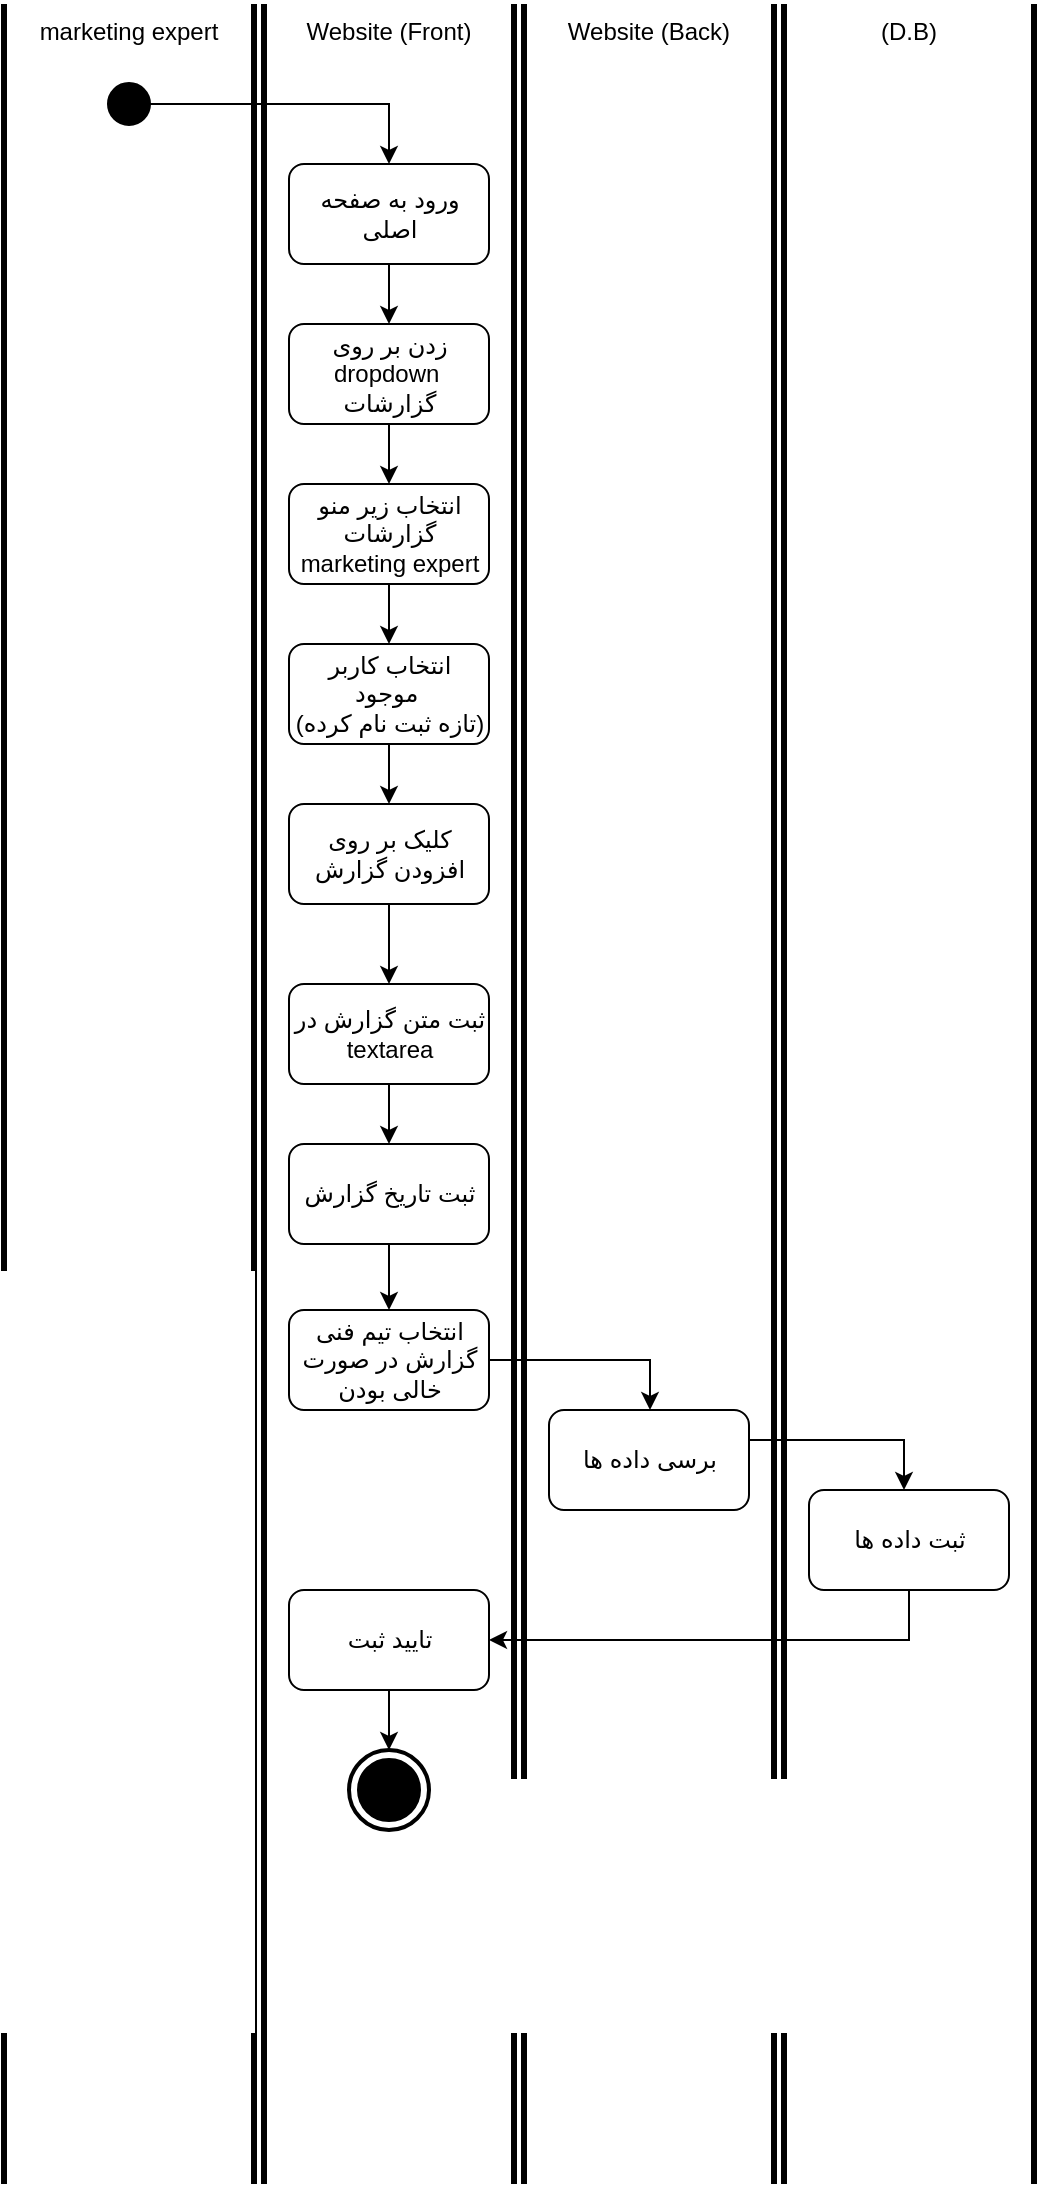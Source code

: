 <mxfile version="24.5.2" type="device">
  <diagram name="Page-1" id="LA9-Y1V1zJIlQjxkmPLj">
    <mxGraphModel dx="2769" dy="3095" grid="1" gridSize="10" guides="1" tooltips="1" connect="1" arrows="1" fold="1" page="1" pageScale="1" pageWidth="827" pageHeight="1169" math="0" shadow="0">
      <root>
        <mxCell id="0" />
        <mxCell id="1" parent="0" />
        <mxCell id="jvpaFaB3sVlppenhrqSz-1" value="marketing expert" style="html=1;shape=mxgraph.sysml.actPart;strokeWidth=3;verticalAlign=top;rotation=0;whiteSpace=wrap;" vertex="1" parent="1">
          <mxGeometry x="2637" y="20" width="125" height="1090" as="geometry" />
        </mxCell>
        <mxCell id="jvpaFaB3sVlppenhrqSz-2" value="Website (Front)" style="html=1;shape=mxgraph.sysml.actPart;strokeWidth=3;verticalAlign=top;rotation=0;whiteSpace=wrap;" vertex="1" parent="1">
          <mxGeometry x="2767" y="20" width="125" height="1090" as="geometry" />
        </mxCell>
        <mxCell id="jvpaFaB3sVlppenhrqSz-3" value="Website (Back)" style="html=1;shape=mxgraph.sysml.actPart;strokeWidth=3;verticalAlign=top;rotation=0;whiteSpace=wrap;" vertex="1" parent="1">
          <mxGeometry x="2897" y="20" width="125" height="1090" as="geometry" />
        </mxCell>
        <mxCell id="jvpaFaB3sVlppenhrqSz-4" value="(D.B)" style="html=1;shape=mxgraph.sysml.actPart;strokeWidth=3;verticalAlign=top;rotation=0;whiteSpace=wrap;" vertex="1" parent="1">
          <mxGeometry x="3027" y="20" width="125" height="1090" as="geometry" />
        </mxCell>
        <mxCell id="jvpaFaB3sVlppenhrqSz-5" style="edgeStyle=orthogonalEdgeStyle;rounded=0;orthogonalLoop=1;jettySize=auto;html=1;" edge="1" parent="1" source="jvpaFaB3sVlppenhrqSz-6" target="jvpaFaB3sVlppenhrqSz-10">
          <mxGeometry relative="1" as="geometry" />
        </mxCell>
        <mxCell id="jvpaFaB3sVlppenhrqSz-6" value="ورود به صفحه اصلی" style="shape=rect;html=1;rounded=1;whiteSpace=wrap;align=center;" vertex="1" parent="1">
          <mxGeometry x="2779.5" y="100" width="100" height="50" as="geometry" />
        </mxCell>
        <mxCell id="jvpaFaB3sVlppenhrqSz-7" style="edgeStyle=orthogonalEdgeStyle;rounded=0;orthogonalLoop=1;jettySize=auto;html=1;" edge="1" parent="1" source="jvpaFaB3sVlppenhrqSz-8" target="jvpaFaB3sVlppenhrqSz-6">
          <mxGeometry relative="1" as="geometry" />
        </mxCell>
        <mxCell id="jvpaFaB3sVlppenhrqSz-8" value="" style="shape=ellipse;html=1;fillColor=strokeColor;strokeWidth=2;verticalLabelPosition=bottom;verticalAlignment=top;perimeter=ellipsePerimeter;" vertex="1" parent="1">
          <mxGeometry x="2689.5" y="60" width="20" height="20" as="geometry" />
        </mxCell>
        <mxCell id="jvpaFaB3sVlppenhrqSz-9" style="edgeStyle=orthogonalEdgeStyle;rounded=0;orthogonalLoop=1;jettySize=auto;html=1;" edge="1" parent="1" source="jvpaFaB3sVlppenhrqSz-10" target="jvpaFaB3sVlppenhrqSz-20">
          <mxGeometry relative="1" as="geometry" />
        </mxCell>
        <mxCell id="jvpaFaB3sVlppenhrqSz-10" value="زدن بر روی dropdown&amp;nbsp;&lt;div&gt;گزارشات&lt;/div&gt;" style="shape=rect;html=1;rounded=1;whiteSpace=wrap;align=center;" vertex="1" parent="1">
          <mxGeometry x="2779.5" y="180" width="100" height="50" as="geometry" />
        </mxCell>
        <mxCell id="jvpaFaB3sVlppenhrqSz-11" style="edgeStyle=orthogonalEdgeStyle;rounded=0;orthogonalLoop=1;jettySize=auto;html=1;" edge="1" parent="1" source="jvpaFaB3sVlppenhrqSz-12" target="jvpaFaB3sVlppenhrqSz-14">
          <mxGeometry relative="1" as="geometry" />
        </mxCell>
        <mxCell id="jvpaFaB3sVlppenhrqSz-12" value="انتخاب کاربر موجود&amp;nbsp;&lt;br&gt;(تازه ثبت نام کرده)" style="shape=rect;html=1;rounded=1;whiteSpace=wrap;align=center;" vertex="1" parent="1">
          <mxGeometry x="2779.5" y="340" width="100" height="50" as="geometry" />
        </mxCell>
        <mxCell id="jvpaFaB3sVlppenhrqSz-13" style="edgeStyle=orthogonalEdgeStyle;rounded=0;orthogonalLoop=1;jettySize=auto;html=1;" edge="1" parent="1" source="jvpaFaB3sVlppenhrqSz-14" target="jvpaFaB3sVlppenhrqSz-16">
          <mxGeometry relative="1" as="geometry" />
        </mxCell>
        <mxCell id="jvpaFaB3sVlppenhrqSz-14" value="کلیک بر روی&lt;br&gt;افزودن گزارش" style="shape=rect;html=1;rounded=1;whiteSpace=wrap;align=center;" vertex="1" parent="1">
          <mxGeometry x="2779.5" y="420" width="100" height="50" as="geometry" />
        </mxCell>
        <mxCell id="jvpaFaB3sVlppenhrqSz-15" value="" style="edgeStyle=orthogonalEdgeStyle;rounded=0;orthogonalLoop=1;jettySize=auto;html=1;" edge="1" parent="1" source="jvpaFaB3sVlppenhrqSz-16" target="jvpaFaB3sVlppenhrqSz-18">
          <mxGeometry relative="1" as="geometry" />
        </mxCell>
        <mxCell id="jvpaFaB3sVlppenhrqSz-16" value="ثبت متن گزارش در textarea" style="shape=rect;html=1;rounded=1;whiteSpace=wrap;align=center;" vertex="1" parent="1">
          <mxGeometry x="2779.5" y="510" width="100" height="50" as="geometry" />
        </mxCell>
        <mxCell id="jvpaFaB3sVlppenhrqSz-17" style="edgeStyle=orthogonalEdgeStyle;rounded=0;orthogonalLoop=1;jettySize=auto;html=1;" edge="1" parent="1" source="jvpaFaB3sVlppenhrqSz-18" target="jvpaFaB3sVlppenhrqSz-22">
          <mxGeometry relative="1" as="geometry" />
        </mxCell>
        <mxCell id="jvpaFaB3sVlppenhrqSz-18" value="ثبت تاریخ گزارش" style="shape=rect;html=1;rounded=1;whiteSpace=wrap;align=center;" vertex="1" parent="1">
          <mxGeometry x="2779.5" y="590" width="100" height="50" as="geometry" />
        </mxCell>
        <mxCell id="jvpaFaB3sVlppenhrqSz-19" style="edgeStyle=orthogonalEdgeStyle;rounded=0;orthogonalLoop=1;jettySize=auto;html=1;" edge="1" parent="1" source="jvpaFaB3sVlppenhrqSz-20" target="jvpaFaB3sVlppenhrqSz-12">
          <mxGeometry relative="1" as="geometry" />
        </mxCell>
        <mxCell id="jvpaFaB3sVlppenhrqSz-20" value="انتخاب زیر منو&lt;br&gt;گزارشات marketing expert" style="shape=rect;html=1;rounded=1;whiteSpace=wrap;align=center;" vertex="1" parent="1">
          <mxGeometry x="2779.5" y="260" width="100" height="50" as="geometry" />
        </mxCell>
        <mxCell id="jvpaFaB3sVlppenhrqSz-21" style="edgeStyle=orthogonalEdgeStyle;rounded=0;orthogonalLoop=1;jettySize=auto;html=1;" edge="1" parent="1" source="jvpaFaB3sVlppenhrqSz-22" target="jvpaFaB3sVlppenhrqSz-24">
          <mxGeometry relative="1" as="geometry">
            <Array as="points">
              <mxPoint x="2960" y="698" />
            </Array>
          </mxGeometry>
        </mxCell>
        <mxCell id="jvpaFaB3sVlppenhrqSz-22" value="انتخاب تیم فنی گزارش در صورت خالی بودن" style="shape=rect;html=1;rounded=1;whiteSpace=wrap;align=center;" vertex="1" parent="1">
          <mxGeometry x="2779.5" y="673" width="100" height="50" as="geometry" />
        </mxCell>
        <mxCell id="jvpaFaB3sVlppenhrqSz-23" style="edgeStyle=orthogonalEdgeStyle;rounded=0;orthogonalLoop=1;jettySize=auto;html=1;" edge="1" parent="1" source="jvpaFaB3sVlppenhrqSz-24" target="jvpaFaB3sVlppenhrqSz-26">
          <mxGeometry relative="1" as="geometry">
            <Array as="points">
              <mxPoint x="3087" y="738" />
            </Array>
          </mxGeometry>
        </mxCell>
        <mxCell id="jvpaFaB3sVlppenhrqSz-24" value="برسی داده ها" style="shape=rect;html=1;rounded=1;whiteSpace=wrap;align=center;" vertex="1" parent="1">
          <mxGeometry x="2909.5" y="723" width="100" height="50" as="geometry" />
        </mxCell>
        <mxCell id="jvpaFaB3sVlppenhrqSz-25" style="edgeStyle=orthogonalEdgeStyle;rounded=0;orthogonalLoop=1;jettySize=auto;html=1;" edge="1" parent="1" source="jvpaFaB3sVlppenhrqSz-26" target="jvpaFaB3sVlppenhrqSz-28">
          <mxGeometry relative="1" as="geometry">
            <Array as="points">
              <mxPoint x="3090" y="838" />
            </Array>
          </mxGeometry>
        </mxCell>
        <mxCell id="jvpaFaB3sVlppenhrqSz-26" value="ثبت داده ها" style="shape=rect;html=1;rounded=1;whiteSpace=wrap;align=center;" vertex="1" parent="1">
          <mxGeometry x="3039.5" y="763" width="100" height="50" as="geometry" />
        </mxCell>
        <mxCell id="jvpaFaB3sVlppenhrqSz-27" style="edgeStyle=orthogonalEdgeStyle;rounded=0;orthogonalLoop=1;jettySize=auto;html=1;" edge="1" parent="1" source="jvpaFaB3sVlppenhrqSz-28" target="jvpaFaB3sVlppenhrqSz-29">
          <mxGeometry relative="1" as="geometry" />
        </mxCell>
        <mxCell id="jvpaFaB3sVlppenhrqSz-28" value="تایید ثبت" style="shape=rect;html=1;rounded=1;whiteSpace=wrap;align=center;" vertex="1" parent="1">
          <mxGeometry x="2779.5" y="813" width="100" height="50" as="geometry" />
        </mxCell>
        <mxCell id="jvpaFaB3sVlppenhrqSz-29" value="" style="html=1;shape=mxgraph.sysml.actFinal;strokeWidth=2;verticalLabelPosition=bottom;verticalAlignment=top;" vertex="1" parent="1">
          <mxGeometry x="2809.5" y="893" width="40" height="40" as="geometry" />
        </mxCell>
      </root>
    </mxGraphModel>
  </diagram>
</mxfile>
